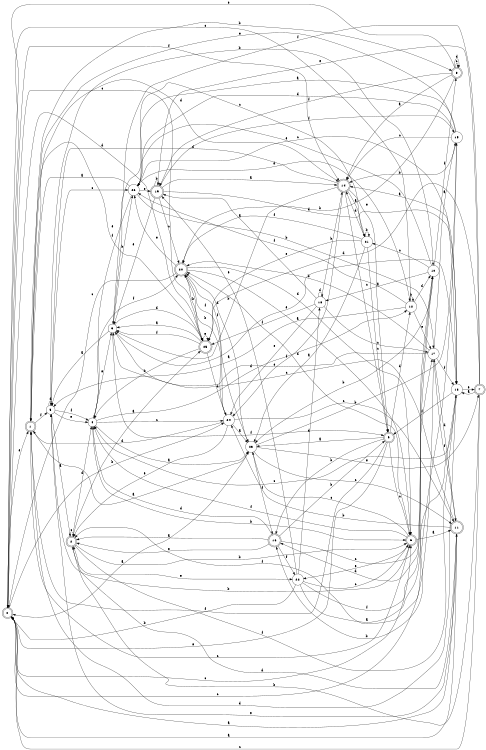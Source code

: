 digraph n22_10 {
__start0 [label="" shape="none"];

rankdir=LR;
size="8,5";

s0 [style="rounded,filled", color="black", fillcolor="white" shape="doublecircle", label="0"];
s1 [style="rounded,filled", color="black", fillcolor="white" shape="doublecircle", label="1"];
s2 [style="rounded,filled", color="black", fillcolor="white" shape="doublecircle", label="2"];
s3 [style="filled", color="black", fillcolor="white" shape="circle", label="3"];
s4 [style="filled", color="black", fillcolor="white" shape="circle", label="4"];
s5 [style="filled", color="black", fillcolor="white" shape="circle", label="5"];
s6 [style="rounded,filled", color="black", fillcolor="white" shape="doublecircle", label="6"];
s7 [style="rounded,filled", color="black", fillcolor="white" shape="doublecircle", label="7"];
s8 [style="rounded,filled", color="black", fillcolor="white" shape="doublecircle", label="8"];
s9 [style="rounded,filled", color="black", fillcolor="white" shape="doublecircle", label="9"];
s10 [style="filled", color="black", fillcolor="white" shape="circle", label="10"];
s11 [style="rounded,filled", color="black", fillcolor="white" shape="doublecircle", label="11"];
s12 [style="filled", color="black", fillcolor="white" shape="circle", label="12"];
s13 [style="filled", color="black", fillcolor="white" shape="circle", label="13"];
s14 [style="rounded,filled", color="black", fillcolor="white" shape="doublecircle", label="14"];
s15 [style="filled", color="black", fillcolor="white" shape="circle", label="15"];
s16 [style="rounded,filled", color="black", fillcolor="white" shape="doublecircle", label="16"];
s17 [style="filled", color="black", fillcolor="white" shape="circle", label="17"];
s18 [style="filled", color="black", fillcolor="white" shape="circle", label="18"];
s19 [style="rounded,filled", color="black", fillcolor="white" shape="doublecircle", label="19"];
s20 [style="rounded,filled", color="black", fillcolor="white" shape="doublecircle", label="20"];
s21 [style="filled", color="black", fillcolor="white" shape="circle", label="21"];
s22 [style="filled", color="black", fillcolor="white" shape="circle", label="22"];
s23 [style="filled", color="black", fillcolor="white" shape="circle", label="23"];
s24 [style="filled", color="black", fillcolor="white" shape="circle", label="24"];
s25 [style="rounded,filled", color="black", fillcolor="white" shape="doublecircle", label="25"];
s26 [style="filled", color="black", fillcolor="white" shape="circle", label="26"];
s0 -> s11 [label="a"];
s0 -> s24 [label="b"];
s0 -> s6 [label="c"];
s0 -> s25 [label="d"];
s0 -> s1 [label="e"];
s0 -> s14 [label="f"];
s1 -> s23 [label="a"];
s1 -> s8 [label="b"];
s1 -> s6 [label="c"];
s1 -> s14 [label="d"];
s1 -> s25 [label="e"];
s1 -> s5 [label="f"];
s2 -> s25 [label="a"];
s2 -> s6 [label="b"];
s2 -> s2 [label="c"];
s2 -> s4 [label="d"];
s2 -> s22 [label="e"];
s2 -> s13 [label="f"];
s3 -> s5 [label="a"];
s3 -> s26 [label="b"];
s3 -> s21 [label="c"];
s3 -> s25 [label="d"];
s3 -> s13 [label="e"];
s3 -> s9 [label="f"];
s4 -> s23 [label="a"];
s4 -> s6 [label="b"];
s4 -> s24 [label="c"];
s4 -> s12 [label="d"];
s4 -> s3 [label="e"];
s4 -> s20 [label="f"];
s5 -> s2 [label="a"];
s5 -> s10 [label="b"];
s5 -> s26 [label="c"];
s5 -> s5 [label="d"];
s5 -> s4 [label="e"];
s5 -> s4 [label="f"];
s6 -> s11 [label="a"];
s6 -> s5 [label="b"];
s6 -> s23 [label="c"];
s6 -> s20 [label="d"];
s6 -> s22 [label="e"];
s6 -> s4 [label="f"];
s7 -> s13 [label="a"];
s7 -> s2 [label="b"];
s7 -> s0 [label="c"];
s7 -> s25 [label="d"];
s7 -> s19 [label="e"];
s7 -> s3 [label="f"];
s8 -> s14 [label="a"];
s8 -> s20 [label="b"];
s8 -> s8 [label="c"];
s8 -> s8 [label="d"];
s8 -> s0 [label="e"];
s8 -> s19 [label="f"];
s9 -> s23 [label="a"];
s9 -> s16 [label="b"];
s9 -> s6 [label="c"];
s9 -> s12 [label="d"];
s9 -> s0 [label="e"];
s9 -> s1 [label="f"];
s10 -> s18 [label="a"];
s10 -> s23 [label="b"];
s10 -> s21 [label="c"];
s10 -> s16 [label="d"];
s10 -> s26 [label="e"];
s10 -> s8 [label="f"];
s11 -> s0 [label="a"];
s11 -> s24 [label="b"];
s11 -> s3 [label="c"];
s11 -> s2 [label="d"];
s11 -> s5 [label="e"];
s11 -> s17 [label="f"];
s12 -> s5 [label="a"];
s12 -> s12 [label="b"];
s12 -> s0 [label="c"];
s12 -> s10 [label="d"];
s12 -> s17 [label="e"];
s12 -> s26 [label="f"];
s13 -> s14 [label="a"];
s13 -> s16 [label="b"];
s13 -> s4 [label="c"];
s13 -> s1 [label="d"];
s13 -> s7 [label="e"];
s13 -> s9 [label="f"];
s14 -> s21 [label="a"];
s14 -> s3 [label="b"];
s14 -> s9 [label="c"];
s14 -> s5 [label="d"];
s14 -> s9 [label="e"];
s14 -> s24 [label="f"];
s15 -> s26 [label="a"];
s15 -> s14 [label="b"];
s15 -> s14 [label="c"];
s15 -> s26 [label="d"];
s15 -> s1 [label="e"];
s15 -> s2 [label="f"];
s16 -> s2 [label="a"];
s16 -> s9 [label="b"];
s16 -> s10 [label="c"];
s16 -> s4 [label="d"];
s16 -> s2 [label="e"];
s16 -> s22 [label="f"];
s17 -> s15 [label="a"];
s17 -> s20 [label="b"];
s17 -> s0 [label="c"];
s17 -> s11 [label="d"];
s17 -> s3 [label="e"];
s17 -> s13 [label="f"];
s18 -> s19 [label="a"];
s18 -> s14 [label="b"];
s18 -> s17 [label="c"];
s18 -> s18 [label="d"];
s18 -> s24 [label="e"];
s18 -> s25 [label="f"];
s19 -> s14 [label="a"];
s19 -> s19 [label="b"];
s19 -> s20 [label="c"];
s19 -> s13 [label="d"];
s19 -> s3 [label="e"];
s19 -> s15 [label="f"];
s20 -> s6 [label="a"];
s20 -> s25 [label="b"];
s20 -> s0 [label="c"];
s20 -> s6 [label="d"];
s20 -> s26 [label="e"];
s20 -> s23 [label="f"];
s21 -> s23 [label="a"];
s21 -> s21 [label="b"];
s21 -> s9 [label="c"];
s21 -> s14 [label="d"];
s21 -> s25 [label="e"];
s21 -> s20 [label="f"];
s22 -> s17 [label="a"];
s22 -> s0 [label="b"];
s22 -> s6 [label="c"];
s22 -> s18 [label="d"];
s22 -> s19 [label="e"];
s22 -> s10 [label="f"];
s23 -> s0 [label="a"];
s23 -> s15 [label="b"];
s23 -> s11 [label="c"];
s23 -> s20 [label="d"];
s23 -> s7 [label="e"];
s23 -> s16 [label="f"];
s24 -> s23 [label="a"];
s24 -> s20 [label="b"];
s24 -> s11 [label="c"];
s24 -> s1 [label="d"];
s24 -> s2 [label="e"];
s24 -> s20 [label="f"];
s25 -> s3 [label="a"];
s25 -> s4 [label="b"];
s25 -> s0 [label="c"];
s25 -> s24 [label="d"];
s25 -> s25 [label="e"];
s25 -> s3 [label="f"];
s26 -> s1 [label="a"];
s26 -> s17 [label="b"];
s26 -> s13 [label="c"];
s26 -> s12 [label="d"];
s26 -> s19 [label="e"];
s26 -> s4 [label="f"];

}